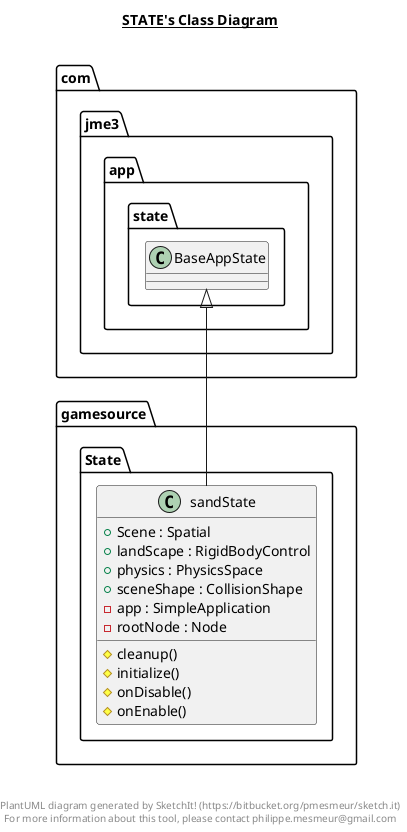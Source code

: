 @startuml

title __STATE's Class Diagram__\n

  namespace gamesource {
    namespace State {
      class gamesource.State.sandState {
          + Scene : Spatial
          + landScape : RigidBodyControl
          + physics : PhysicsSpace
          + sceneShape : CollisionShape
          - app : SimpleApplication
          - rootNode : Node
          # cleanup()
          # initialize()
          # onDisable()
          # onEnable()
      }
    }
  }
  

  gamesource.State.sandState -up-|> com.jme3.app.state.BaseAppState


right footer


PlantUML diagram generated by SketchIt! (https://bitbucket.org/pmesmeur/sketch.it)
For more information about this tool, please contact philippe.mesmeur@gmail.com
endfooter

@enduml
